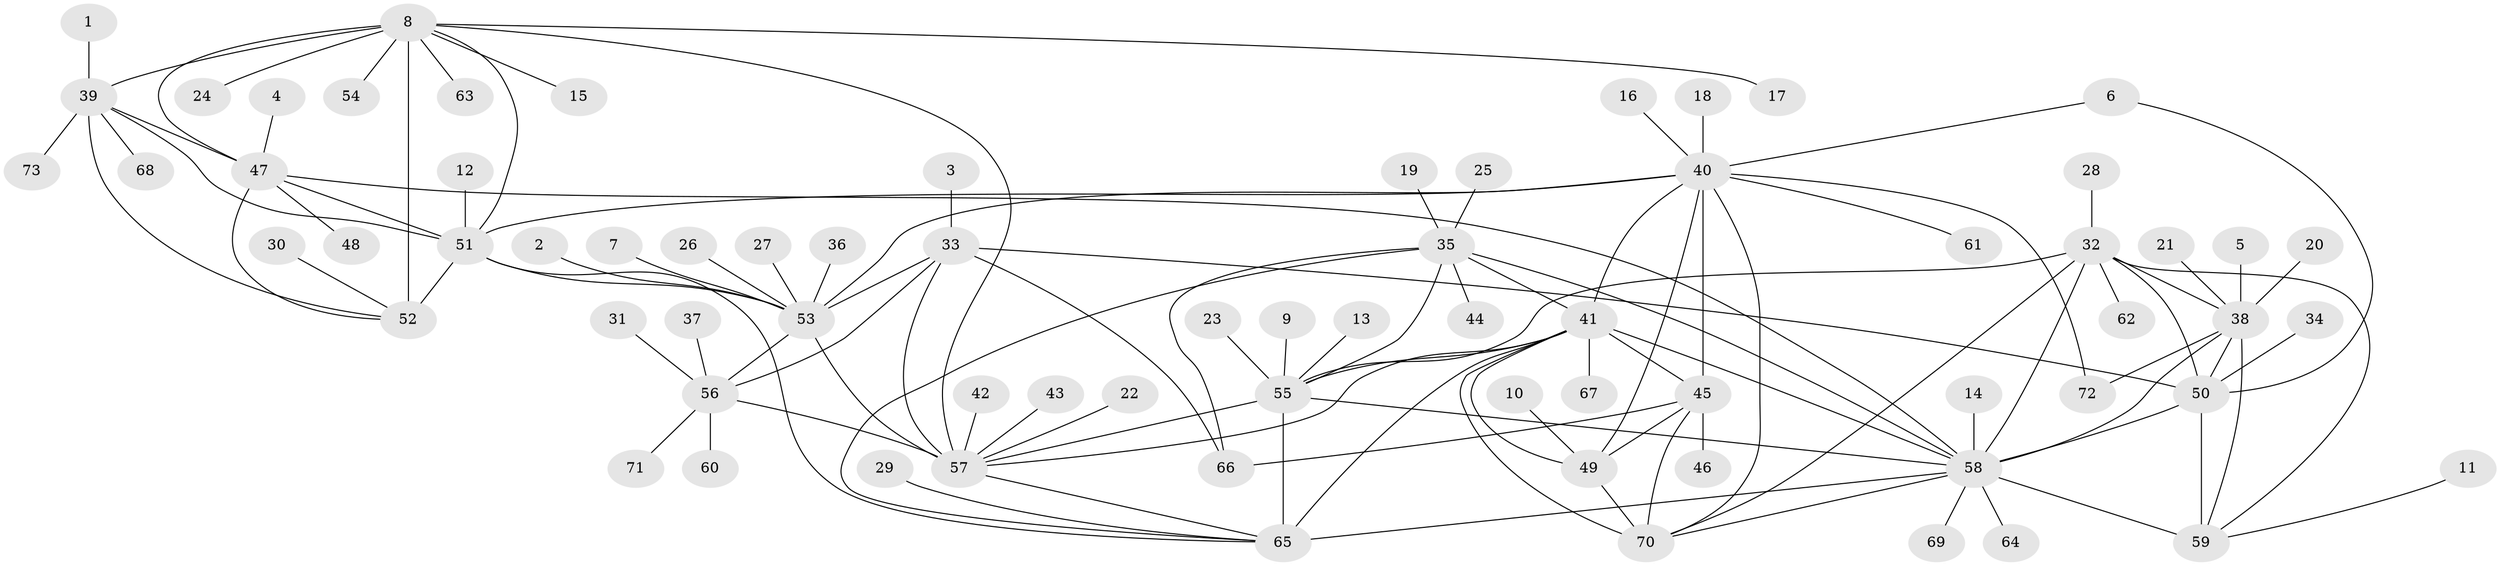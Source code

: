 // original degree distribution, {9: 0.0547945205479452, 10: 0.00684931506849315, 6: 0.0273972602739726, 11: 0.0410958904109589, 14: 0.0136986301369863, 13: 0.0136986301369863, 8: 0.03424657534246575, 7: 0.0273972602739726, 12: 0.02054794520547945, 4: 0.00684931506849315, 1: 0.6095890410958904, 2: 0.1095890410958904, 3: 0.03424657534246575}
// Generated by graph-tools (version 1.1) at 2025/26/03/09/25 03:26:49]
// undirected, 73 vertices, 114 edges
graph export_dot {
graph [start="1"]
  node [color=gray90,style=filled];
  1;
  2;
  3;
  4;
  5;
  6;
  7;
  8;
  9;
  10;
  11;
  12;
  13;
  14;
  15;
  16;
  17;
  18;
  19;
  20;
  21;
  22;
  23;
  24;
  25;
  26;
  27;
  28;
  29;
  30;
  31;
  32;
  33;
  34;
  35;
  36;
  37;
  38;
  39;
  40;
  41;
  42;
  43;
  44;
  45;
  46;
  47;
  48;
  49;
  50;
  51;
  52;
  53;
  54;
  55;
  56;
  57;
  58;
  59;
  60;
  61;
  62;
  63;
  64;
  65;
  66;
  67;
  68;
  69;
  70;
  71;
  72;
  73;
  1 -- 39 [weight=1.0];
  2 -- 53 [weight=1.0];
  3 -- 33 [weight=1.0];
  4 -- 47 [weight=1.0];
  5 -- 38 [weight=1.0];
  6 -- 40 [weight=1.0];
  6 -- 50 [weight=1.0];
  7 -- 53 [weight=1.0];
  8 -- 15 [weight=1.0];
  8 -- 17 [weight=1.0];
  8 -- 24 [weight=1.0];
  8 -- 39 [weight=3.0];
  8 -- 47 [weight=3.0];
  8 -- 51 [weight=3.0];
  8 -- 52 [weight=3.0];
  8 -- 54 [weight=1.0];
  8 -- 57 [weight=1.0];
  8 -- 63 [weight=1.0];
  9 -- 55 [weight=1.0];
  10 -- 49 [weight=1.0];
  11 -- 59 [weight=1.0];
  12 -- 51 [weight=1.0];
  13 -- 55 [weight=1.0];
  14 -- 58 [weight=1.0];
  16 -- 40 [weight=1.0];
  18 -- 40 [weight=1.0];
  19 -- 35 [weight=1.0];
  20 -- 38 [weight=1.0];
  21 -- 38 [weight=1.0];
  22 -- 57 [weight=1.0];
  23 -- 55 [weight=1.0];
  25 -- 35 [weight=1.0];
  26 -- 53 [weight=1.0];
  27 -- 53 [weight=1.0];
  28 -- 32 [weight=1.0];
  29 -- 65 [weight=1.0];
  30 -- 52 [weight=1.0];
  31 -- 56 [weight=1.0];
  32 -- 38 [weight=1.0];
  32 -- 50 [weight=1.0];
  32 -- 55 [weight=1.0];
  32 -- 58 [weight=3.0];
  32 -- 59 [weight=1.0];
  32 -- 62 [weight=1.0];
  32 -- 70 [weight=1.0];
  33 -- 50 [weight=1.0];
  33 -- 53 [weight=4.0];
  33 -- 56 [weight=1.0];
  33 -- 57 [weight=1.0];
  33 -- 66 [weight=1.0];
  34 -- 50 [weight=1.0];
  35 -- 41 [weight=1.0];
  35 -- 44 [weight=1.0];
  35 -- 55 [weight=1.0];
  35 -- 58 [weight=2.0];
  35 -- 65 [weight=2.0];
  35 -- 66 [weight=1.0];
  36 -- 53 [weight=1.0];
  37 -- 56 [weight=1.0];
  38 -- 50 [weight=1.0];
  38 -- 58 [weight=3.0];
  38 -- 59 [weight=1.0];
  38 -- 72 [weight=1.0];
  39 -- 47 [weight=1.0];
  39 -- 51 [weight=1.0];
  39 -- 52 [weight=1.0];
  39 -- 68 [weight=1.0];
  39 -- 73 [weight=1.0];
  40 -- 41 [weight=1.0];
  40 -- 45 [weight=2.0];
  40 -- 49 [weight=1.0];
  40 -- 51 [weight=1.0];
  40 -- 53 [weight=1.0];
  40 -- 61 [weight=1.0];
  40 -- 70 [weight=2.0];
  40 -- 72 [weight=1.0];
  41 -- 45 [weight=2.0];
  41 -- 49 [weight=1.0];
  41 -- 55 [weight=1.0];
  41 -- 57 [weight=1.0];
  41 -- 58 [weight=2.0];
  41 -- 65 [weight=2.0];
  41 -- 67 [weight=1.0];
  41 -- 70 [weight=2.0];
  42 -- 57 [weight=1.0];
  43 -- 57 [weight=1.0];
  45 -- 46 [weight=1.0];
  45 -- 49 [weight=2.0];
  45 -- 66 [weight=1.0];
  45 -- 70 [weight=4.0];
  47 -- 48 [weight=1.0];
  47 -- 51 [weight=1.0];
  47 -- 52 [weight=1.0];
  47 -- 58 [weight=1.0];
  49 -- 70 [weight=2.0];
  50 -- 58 [weight=3.0];
  50 -- 59 [weight=1.0];
  51 -- 52 [weight=1.0];
  51 -- 53 [weight=1.0];
  51 -- 65 [weight=1.0];
  53 -- 56 [weight=4.0];
  53 -- 57 [weight=4.0];
  55 -- 57 [weight=1.0];
  55 -- 58 [weight=2.0];
  55 -- 65 [weight=2.0];
  56 -- 57 [weight=1.0];
  56 -- 60 [weight=1.0];
  56 -- 71 [weight=1.0];
  57 -- 65 [weight=1.0];
  58 -- 59 [weight=3.0];
  58 -- 64 [weight=1.0];
  58 -- 65 [weight=4.0];
  58 -- 69 [weight=1.0];
  58 -- 70 [weight=1.0];
}
